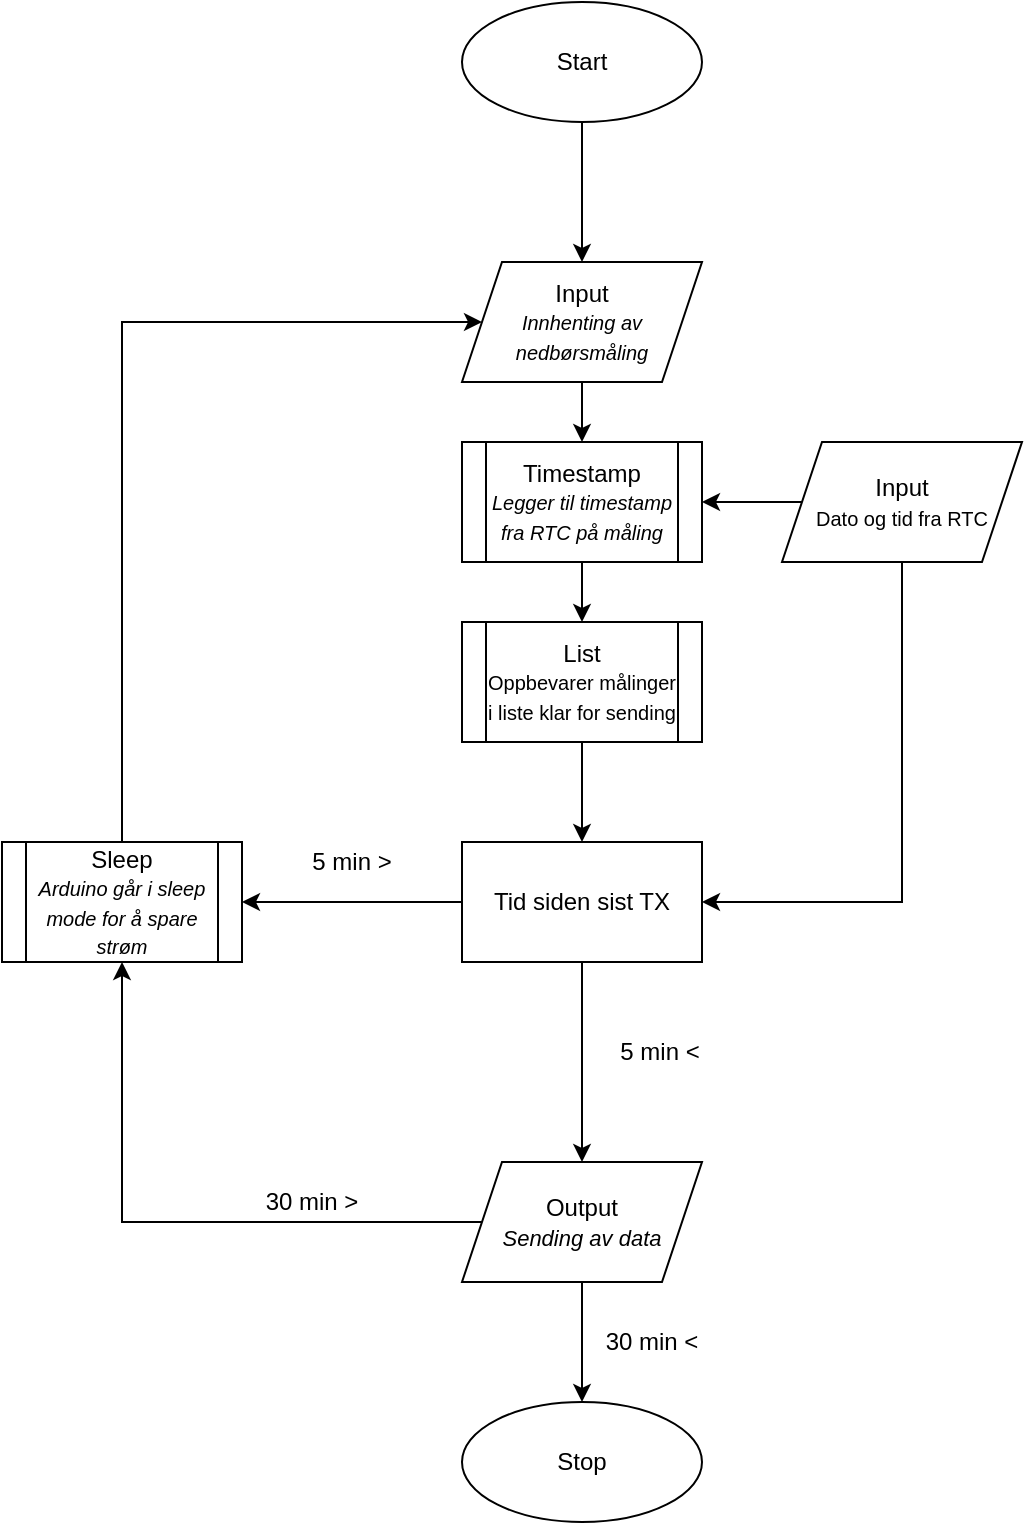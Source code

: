 <mxfile version="14.3.0" type="github">
  <diagram id="s1FAd_AgfW52bGK2yp9e" name="Page-1">
    <mxGraphModel dx="1422" dy="762" grid="1" gridSize="10" guides="1" tooltips="1" connect="1" arrows="1" fold="1" page="1" pageScale="1" pageWidth="827" pageHeight="1169" math="0" shadow="0">
      <root>
        <mxCell id="0" />
        <mxCell id="1" parent="0" />
        <mxCell id="KXGbyRWlH0LsL0UsSs6D-10" style="edgeStyle=orthogonalEdgeStyle;rounded=0;orthogonalLoop=1;jettySize=auto;html=1;entryX=0.5;entryY=0;entryDx=0;entryDy=0;" parent="1" source="KXGbyRWlH0LsL0UsSs6D-1" target="KXGbyRWlH0LsL0UsSs6D-7" edge="1">
          <mxGeometry relative="1" as="geometry" />
        </mxCell>
        <mxCell id="KXGbyRWlH0LsL0UsSs6D-1" value="Start" style="ellipse;whiteSpace=wrap;html=1;" parent="1" vertex="1">
          <mxGeometry x="340" y="60" width="120" height="60" as="geometry" />
        </mxCell>
        <mxCell id="KXGbyRWlH0LsL0UsSs6D-2" value="Stop" style="ellipse;whiteSpace=wrap;html=1;" parent="1" vertex="1">
          <mxGeometry x="340" y="760" width="120" height="60" as="geometry" />
        </mxCell>
        <mxCell id="zzjIF3lNwweGvg3sCjhe-4" value="" style="edgeStyle=orthogonalEdgeStyle;rounded=0;orthogonalLoop=1;jettySize=auto;html=1;" parent="1" source="KXGbyRWlH0LsL0UsSs6D-7" target="zzjIF3lNwweGvg3sCjhe-1" edge="1">
          <mxGeometry relative="1" as="geometry" />
        </mxCell>
        <mxCell id="KXGbyRWlH0LsL0UsSs6D-7" value="Input&lt;br&gt;&lt;i&gt;&lt;font style=&quot;font-size: 10px&quot;&gt;Innhenting av nedbørsmåling&lt;/font&gt;&lt;/i&gt;" style="shape=parallelogram;perimeter=parallelogramPerimeter;whiteSpace=wrap;html=1;fixedSize=1;" parent="1" vertex="1">
          <mxGeometry x="340" y="190" width="120" height="60" as="geometry" />
        </mxCell>
        <mxCell id="KXGbyRWlH0LsL0UsSs6D-13" style="edgeStyle=orthogonalEdgeStyle;rounded=0;orthogonalLoop=1;jettySize=auto;html=1;entryX=0.5;entryY=0;entryDx=0;entryDy=0;" parent="1" source="KXGbyRWlH0LsL0UsSs6D-8" target="KXGbyRWlH0LsL0UsSs6D-2" edge="1">
          <mxGeometry relative="1" as="geometry" />
        </mxCell>
        <mxCell id="zzjIF3lNwweGvg3sCjhe-18" style="edgeStyle=orthogonalEdgeStyle;rounded=0;orthogonalLoop=1;jettySize=auto;html=1;entryX=0.5;entryY=1;entryDx=0;entryDy=0;" parent="1" source="KXGbyRWlH0LsL0UsSs6D-8" target="zzjIF3lNwweGvg3sCjhe-9" edge="1">
          <mxGeometry relative="1" as="geometry">
            <mxPoint x="170" y="670" as="targetPoint" />
          </mxGeometry>
        </mxCell>
        <mxCell id="KXGbyRWlH0LsL0UsSs6D-8" value="Output&lt;br&gt;&lt;i&gt;&lt;font style=&quot;font-size: 11px&quot;&gt;Sending av data&lt;/font&gt;&lt;/i&gt;" style="shape=parallelogram;perimeter=parallelogramPerimeter;whiteSpace=wrap;html=1;fixedSize=1;" parent="1" vertex="1">
          <mxGeometry x="340" y="640" width="120" height="60" as="geometry" />
        </mxCell>
        <mxCell id="zzjIF3lNwweGvg3sCjhe-7" value="" style="edgeStyle=orthogonalEdgeStyle;rounded=0;orthogonalLoop=1;jettySize=auto;html=1;" parent="1" source="zzjIF3lNwweGvg3sCjhe-1" target="zzjIF3lNwweGvg3sCjhe-6" edge="1">
          <mxGeometry relative="1" as="geometry" />
        </mxCell>
        <mxCell id="zzjIF3lNwweGvg3sCjhe-1" value="Timestamp&lt;br style=&quot;font-size: 10px&quot;&gt;&lt;font size=&quot;1&quot;&gt;&lt;i&gt;Legger til timestamp fra RTC på måling&lt;/i&gt;&lt;/font&gt;" style="shape=process;whiteSpace=wrap;html=1;backgroundOutline=1;" parent="1" vertex="1">
          <mxGeometry x="340" y="280" width="120" height="60" as="geometry" />
        </mxCell>
        <mxCell id="zzjIF3lNwweGvg3sCjhe-3" value="" style="edgeStyle=orthogonalEdgeStyle;rounded=0;orthogonalLoop=1;jettySize=auto;html=1;" parent="1" source="zzjIF3lNwweGvg3sCjhe-2" target="zzjIF3lNwweGvg3sCjhe-1" edge="1">
          <mxGeometry relative="1" as="geometry" />
        </mxCell>
        <mxCell id="zzjIF3lNwweGvg3sCjhe-21" style="edgeStyle=orthogonalEdgeStyle;rounded=0;orthogonalLoop=1;jettySize=auto;html=1;entryX=1;entryY=0.5;entryDx=0;entryDy=0;" parent="1" source="zzjIF3lNwweGvg3sCjhe-2" target="zzjIF3lNwweGvg3sCjhe-22" edge="1">
          <mxGeometry relative="1" as="geometry">
            <mxPoint x="560" y="520" as="targetPoint" />
            <Array as="points">
              <mxPoint x="560" y="510" />
            </Array>
          </mxGeometry>
        </mxCell>
        <mxCell id="zzjIF3lNwweGvg3sCjhe-2" value="Input&lt;br style=&quot;font-size: 10px&quot;&gt;&lt;font size=&quot;1&quot;&gt;Dato og tid fra RTC&lt;/font&gt;" style="shape=parallelogram;perimeter=parallelogramPerimeter;whiteSpace=wrap;html=1;fixedSize=1;" parent="1" vertex="1">
          <mxGeometry x="500" y="280" width="120" height="60" as="geometry" />
        </mxCell>
        <mxCell id="zzjIF3lNwweGvg3sCjhe-14" value="" style="edgeStyle=orthogonalEdgeStyle;rounded=0;orthogonalLoop=1;jettySize=auto;html=1;entryX=0.5;entryY=0;entryDx=0;entryDy=0;" parent="1" source="zzjIF3lNwweGvg3sCjhe-6" target="zzjIF3lNwweGvg3sCjhe-22" edge="1">
          <mxGeometry relative="1" as="geometry">
            <mxPoint x="400" y="470" as="targetPoint" />
          </mxGeometry>
        </mxCell>
        <mxCell id="zzjIF3lNwweGvg3sCjhe-6" value="List&lt;br style=&quot;font-size: 10px&quot;&gt;&lt;font size=&quot;1&quot;&gt;Oppbevarer målinger i liste klar for sending&lt;/font&gt;" style="shape=process;whiteSpace=wrap;html=1;backgroundOutline=1;" parent="1" vertex="1">
          <mxGeometry x="340" y="370" width="120" height="60" as="geometry" />
        </mxCell>
        <mxCell id="zzjIF3lNwweGvg3sCjhe-10" style="edgeStyle=orthogonalEdgeStyle;rounded=0;orthogonalLoop=1;jettySize=auto;html=1;entryX=0;entryY=0.5;entryDx=0;entryDy=0;" parent="1" source="zzjIF3lNwweGvg3sCjhe-9" target="KXGbyRWlH0LsL0UsSs6D-7" edge="1">
          <mxGeometry relative="1" as="geometry">
            <Array as="points">
              <mxPoint x="170" y="220" />
            </Array>
          </mxGeometry>
        </mxCell>
        <mxCell id="zzjIF3lNwweGvg3sCjhe-9" value="&lt;span&gt;Sleep&lt;/span&gt;&lt;br&gt;&lt;i&gt;&lt;font style=&quot;font-size: 10px&quot;&gt;Arduino går i sleep mode for å spare strøm&lt;/font&gt;&lt;/i&gt;" style="shape=process;whiteSpace=wrap;html=1;backgroundOutline=1;" parent="1" vertex="1">
          <mxGeometry x="110" y="480" width="120" height="60" as="geometry" />
        </mxCell>
        <mxCell id="zzjIF3lNwweGvg3sCjhe-16" value="5 min &amp;gt;" style="text;html=1;strokeColor=none;fillColor=none;align=center;verticalAlign=middle;whiteSpace=wrap;rounded=0;" parent="1" vertex="1">
          <mxGeometry x="260" y="480" width="50" height="20" as="geometry" />
        </mxCell>
        <mxCell id="zzjIF3lNwweGvg3sCjhe-20" value="5 min &amp;lt;" style="text;html=1;strokeColor=none;fillColor=none;align=center;verticalAlign=middle;whiteSpace=wrap;rounded=0;" parent="1" vertex="1">
          <mxGeometry x="414" y="575" width="50" height="20" as="geometry" />
        </mxCell>
        <mxCell id="zzjIF3lNwweGvg3sCjhe-23" style="edgeStyle=orthogonalEdgeStyle;rounded=0;orthogonalLoop=1;jettySize=auto;html=1;entryX=1;entryY=0.5;entryDx=0;entryDy=0;" parent="1" source="zzjIF3lNwweGvg3sCjhe-22" target="zzjIF3lNwweGvg3sCjhe-9" edge="1">
          <mxGeometry relative="1" as="geometry" />
        </mxCell>
        <mxCell id="zzjIF3lNwweGvg3sCjhe-24" style="edgeStyle=orthogonalEdgeStyle;rounded=0;orthogonalLoop=1;jettySize=auto;html=1;entryX=0.5;entryY=0;entryDx=0;entryDy=0;" parent="1" source="zzjIF3lNwweGvg3sCjhe-22" target="KXGbyRWlH0LsL0UsSs6D-8" edge="1">
          <mxGeometry relative="1" as="geometry" />
        </mxCell>
        <mxCell id="zzjIF3lNwweGvg3sCjhe-22" value="Tid siden sist TX" style="rounded=0;whiteSpace=wrap;html=1;" parent="1" vertex="1">
          <mxGeometry x="340" y="480" width="120" height="60" as="geometry" />
        </mxCell>
        <mxCell id="HXRFGG4ydZmP0UOnBkXo-1" value="30 min &amp;gt;" style="text;html=1;strokeColor=none;fillColor=none;align=center;verticalAlign=middle;whiteSpace=wrap;rounded=0;" vertex="1" parent="1">
          <mxGeometry x="240" y="650" width="50" height="20" as="geometry" />
        </mxCell>
        <mxCell id="HXRFGG4ydZmP0UOnBkXo-2" value="30 min &amp;lt;" style="text;html=1;strokeColor=none;fillColor=none;align=center;verticalAlign=middle;whiteSpace=wrap;rounded=0;" vertex="1" parent="1">
          <mxGeometry x="410" y="720" width="50" height="20" as="geometry" />
        </mxCell>
      </root>
    </mxGraphModel>
  </diagram>
</mxfile>
